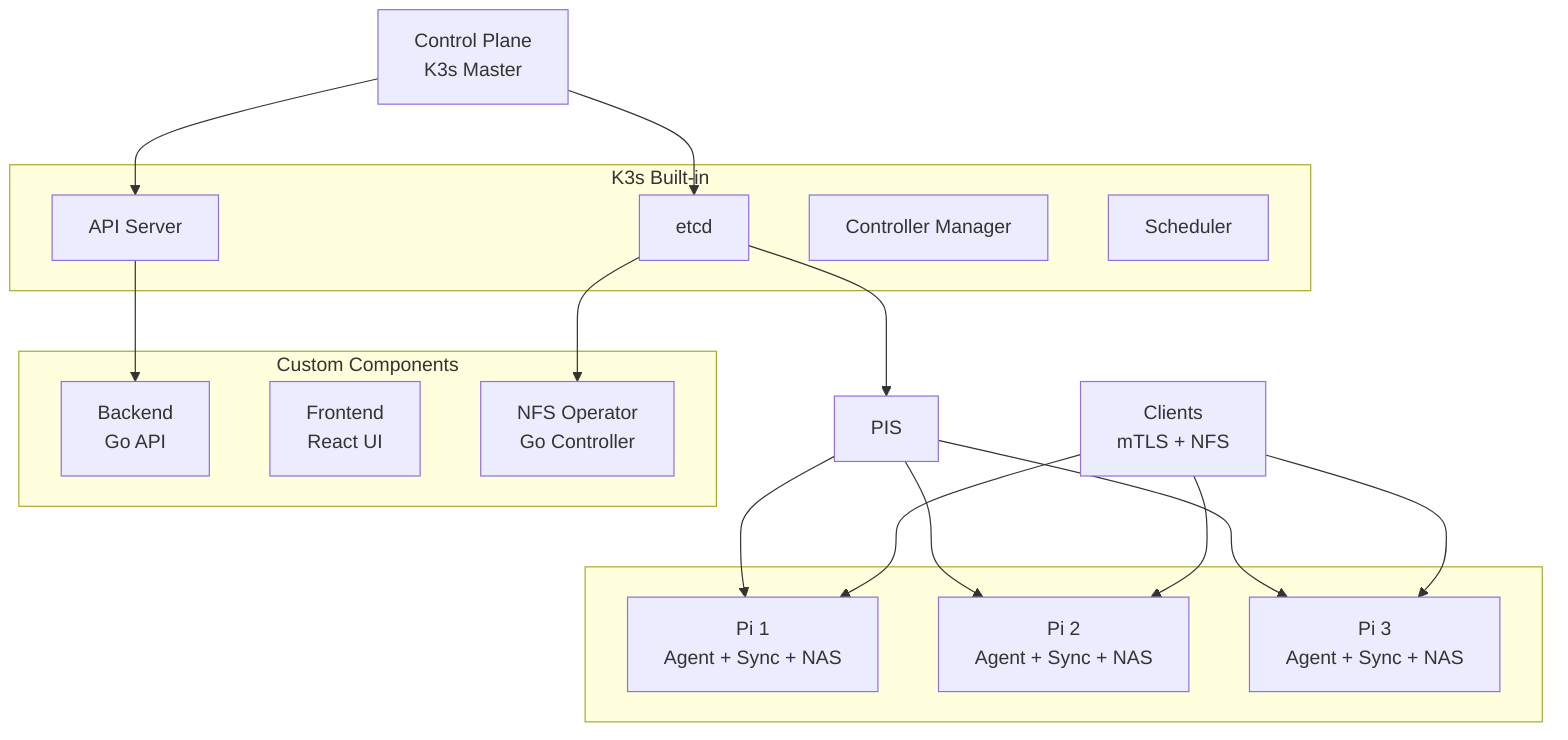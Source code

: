graph TD
    CP["Control Plane<br/>K3s Master"] --> API
    CP --> ETCD
    
    subgraph "K3s Built-in"
        API[API Server]
        CM["Controller Manager"] 
        S[Scheduler]
        ETCD["etcd"]
    end
    
    subgraph "Custom Components"
        BACKEND["Backend<br/>Go API"]
        FRONTEND["Frontend<br/>React UI"] 
        OPERATOR["NFS Operator<br/>Go Controller"]
    end
    
    API --> BACKEND
    ETCD --> OPERATOR
    
    ETCD --> PIS
    
    subgraph "Pis" [" "]
        PI1["Pi 1<br/>Agent + Sync + NAS"]
        PI2["Pi 2<br/>Agent + Sync + NAS"] 
        PI3["Pi 3<br/>Agent + Sync + NAS"]
    end
    
    PIS --> PI1
    PIS --> PI2
    PIS --> PI3
    
    CLIENTS["Clients<br/>mTLS + NFS"] --> PI1
    CLIENTS --> PI2
    CLIENTS --> PI3